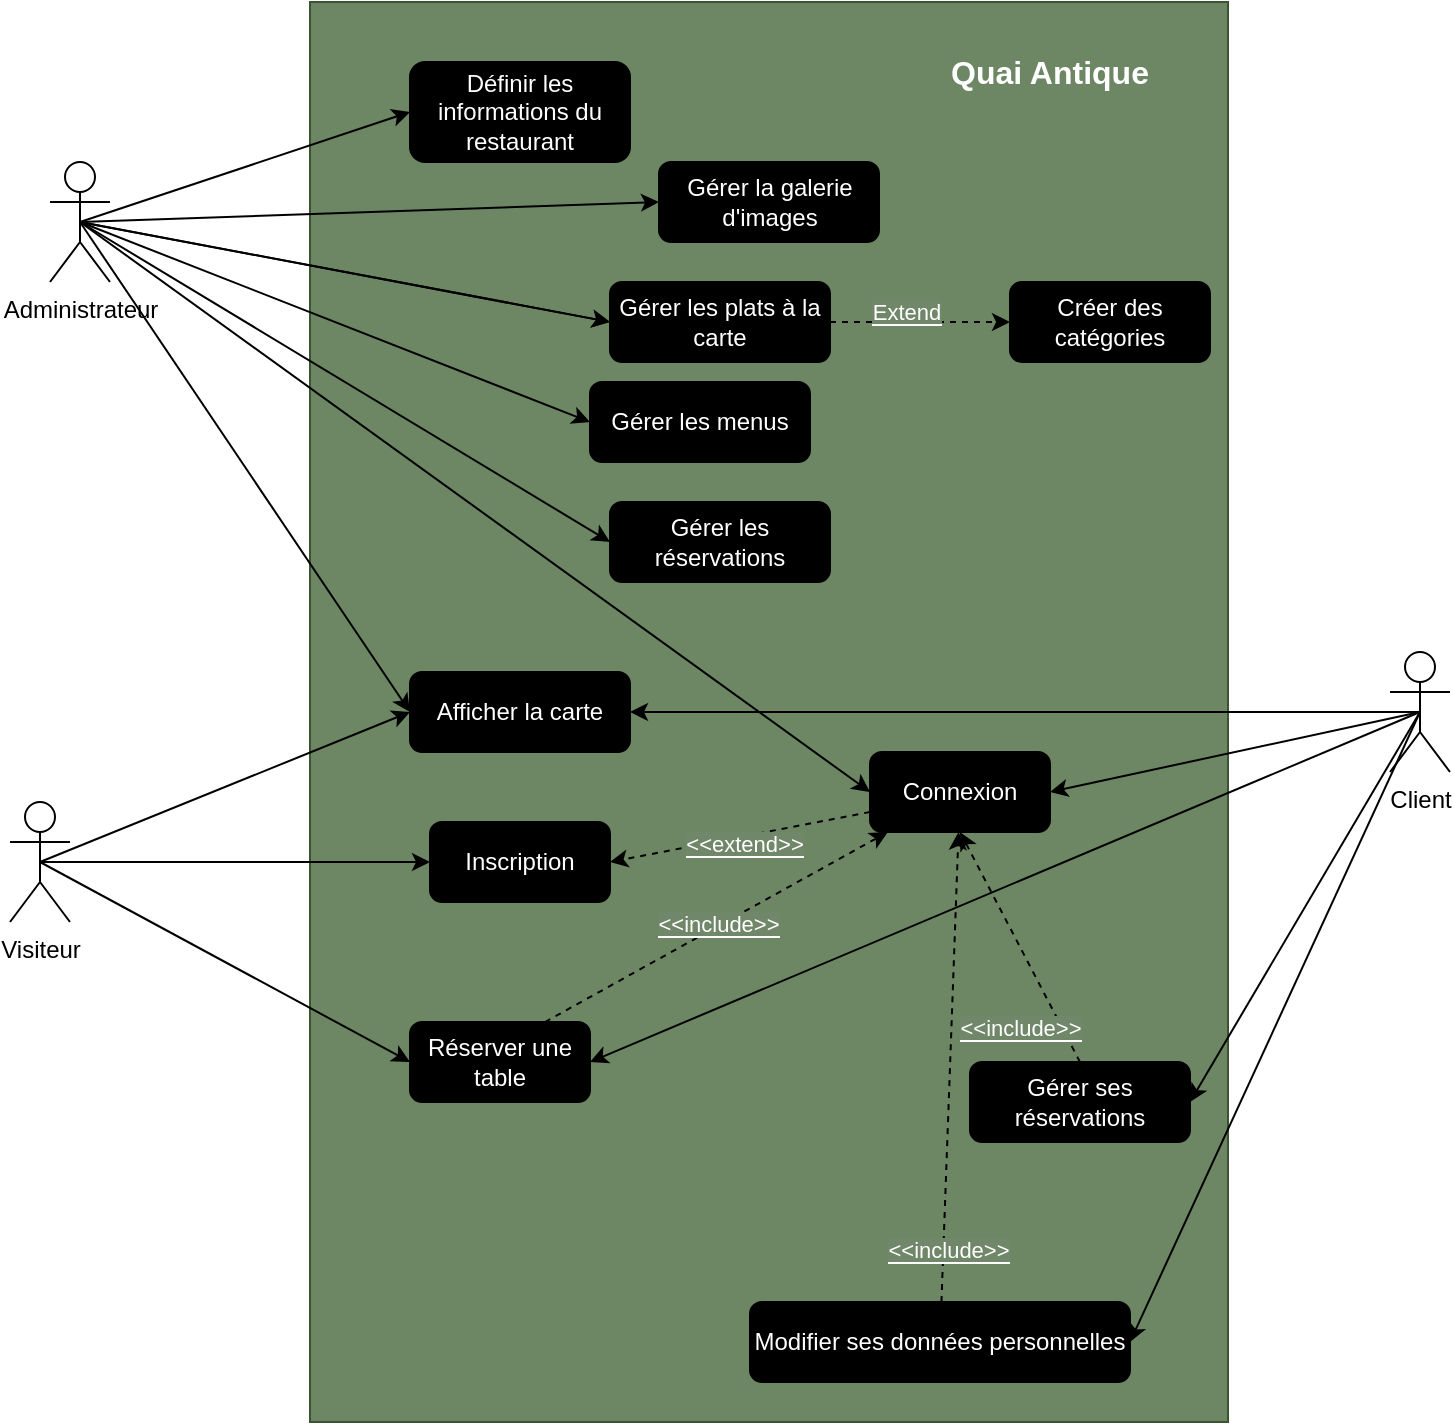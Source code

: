 <mxfile version="24.2.1" type="github">
  <diagram name="Page-1" id="wObHMNd0hMWonzHUW2xs">
    <mxGraphModel dx="1348" dy="770" grid="1" gridSize="10" guides="1" tooltips="1" connect="1" arrows="1" fold="1" page="1" pageScale="1" pageWidth="827" pageHeight="1169" math="0" shadow="0">
      <root>
        <mxCell id="0" />
        <mxCell id="1" parent="0" />
        <mxCell id="l24cMR9XIV8T3NMW_YDJ-3" value="" style="group;fillColor=#647687;fontColor=#ffffff;strokeColor=default;" vertex="1" connectable="0" parent="1">
          <mxGeometry x="200" y="250" width="459" height="710" as="geometry" />
        </mxCell>
        <mxCell id="l24cMR9XIV8T3NMW_YDJ-1" value="" style="rounded=0;whiteSpace=wrap;html=1;rotation=0;fillColor=#6d8764;fontColor=#ffffff;strokeColor=#3A5431;" vertex="1" parent="l24cMR9XIV8T3NMW_YDJ-3">
          <mxGeometry width="459" height="710" as="geometry" />
        </mxCell>
        <mxCell id="l24cMR9XIV8T3NMW_YDJ-2" value="&lt;font color=&quot;#ffffff&quot; style=&quot;font-size: 16px;&quot;&gt;&lt;b&gt;Quai Antique&lt;/b&gt;&lt;/font&gt;" style="text;html=1;align=center;verticalAlign=middle;whiteSpace=wrap;rounded=0;" vertex="1" parent="l24cMR9XIV8T3NMW_YDJ-3">
          <mxGeometry x="310" y="20" width="120" height="30" as="geometry" />
        </mxCell>
        <mxCell id="l24cMR9XIV8T3NMW_YDJ-75" style="rounded=0;orthogonalLoop=1;jettySize=auto;html=1;exitX=0;exitY=0.75;exitDx=0;exitDy=0;entryX=1;entryY=0.5;entryDx=0;entryDy=0;dashed=1;" edge="1" parent="l24cMR9XIV8T3NMW_YDJ-3" source="l24cMR9XIV8T3NMW_YDJ-8" target="l24cMR9XIV8T3NMW_YDJ-16">
          <mxGeometry relative="1" as="geometry" />
        </mxCell>
        <mxCell id="l24cMR9XIV8T3NMW_YDJ-76" value="&lt;span style=&quot;background-color: rgb(113, 135, 105);&quot;&gt;&lt;font color=&quot;#ffffff&quot;&gt;&amp;lt;&amp;lt;extend&amp;gt;&amp;gt;&lt;/font&gt;&lt;/span&gt;" style="edgeLabel;html=1;align=center;verticalAlign=middle;resizable=0;points=[];" vertex="1" connectable="0" parent="l24cMR9XIV8T3NMW_YDJ-75">
          <mxGeometry x="-0.023" y="3" relative="1" as="geometry">
            <mxPoint y="1" as="offset" />
          </mxGeometry>
        </mxCell>
        <mxCell id="l24cMR9XIV8T3NMW_YDJ-8" value="&lt;font color=&quot;#ffffff&quot;&gt;Connexion&lt;/font&gt;" style="rounded=1;whiteSpace=wrap;html=1;fillColor=#000000;" vertex="1" parent="l24cMR9XIV8T3NMW_YDJ-3">
          <mxGeometry x="280" y="375" width="90" height="40" as="geometry" />
        </mxCell>
        <mxCell id="l24cMR9XIV8T3NMW_YDJ-16" value="&lt;font color=&quot;#ffffff&quot;&gt;Inscription&lt;/font&gt;" style="rounded=1;whiteSpace=wrap;html=1;fillColor=#000000;" vertex="1" parent="l24cMR9XIV8T3NMW_YDJ-3">
          <mxGeometry x="60" y="410" width="90" height="40" as="geometry" />
        </mxCell>
        <mxCell id="l24cMR9XIV8T3NMW_YDJ-73" style="rounded=0;orthogonalLoop=1;jettySize=auto;html=1;exitX=0.75;exitY=0;exitDx=0;exitDy=0;dashed=1;" edge="1" parent="l24cMR9XIV8T3NMW_YDJ-3" source="l24cMR9XIV8T3NMW_YDJ-17" target="l24cMR9XIV8T3NMW_YDJ-8">
          <mxGeometry relative="1" as="geometry" />
        </mxCell>
        <mxCell id="l24cMR9XIV8T3NMW_YDJ-74" value="&lt;span style=&quot;background-color: rgb(113, 135, 105);&quot;&gt;&lt;font color=&quot;#ffffff&quot;&gt;&amp;lt;&amp;lt;include&amp;gt;&amp;gt;&lt;/font&gt;&lt;/span&gt;" style="edgeLabel;html=1;align=center;verticalAlign=middle;resizable=0;points=[];" vertex="1" connectable="0" parent="l24cMR9XIV8T3NMW_YDJ-73">
          <mxGeometry x="0.014" y="1" relative="1" as="geometry">
            <mxPoint as="offset" />
          </mxGeometry>
        </mxCell>
        <mxCell id="l24cMR9XIV8T3NMW_YDJ-17" value="&lt;font color=&quot;#ffffff&quot;&gt;Réserver une table&lt;/font&gt;" style="rounded=1;whiteSpace=wrap;html=1;fillColor=#000000;" vertex="1" parent="l24cMR9XIV8T3NMW_YDJ-3">
          <mxGeometry x="50" y="510" width="90" height="40" as="geometry" />
        </mxCell>
        <mxCell id="l24cMR9XIV8T3NMW_YDJ-18" value="&lt;font color=&quot;#ffffff&quot;&gt;Définir les informations du restaurant&lt;/font&gt;" style="rounded=1;whiteSpace=wrap;html=1;fillColor=#000000;" vertex="1" parent="l24cMR9XIV8T3NMW_YDJ-3">
          <mxGeometry x="50" y="30" width="110" height="50" as="geometry" />
        </mxCell>
        <mxCell id="l24cMR9XIV8T3NMW_YDJ-20" value="&lt;font color=&quot;#ffffff&quot;&gt;Gérer la galerie d&#39;images&lt;/font&gt;" style="rounded=1;whiteSpace=wrap;html=1;fillColor=#000000;" vertex="1" parent="l24cMR9XIV8T3NMW_YDJ-3">
          <mxGeometry x="174.5" y="80" width="110" height="40" as="geometry" />
        </mxCell>
        <mxCell id="l24cMR9XIV8T3NMW_YDJ-22" value="&lt;font color=&quot;#ffffff&quot;&gt;Gérer les menus&lt;/font&gt;" style="rounded=1;whiteSpace=wrap;html=1;fillColor=#000000;" vertex="1" parent="l24cMR9XIV8T3NMW_YDJ-3">
          <mxGeometry x="140" y="190" width="110" height="40" as="geometry" />
        </mxCell>
        <mxCell id="l24cMR9XIV8T3NMW_YDJ-23" value="&lt;font color=&quot;#ffffff&quot;&gt;Afficher la carte&lt;/font&gt;" style="rounded=1;whiteSpace=wrap;html=1;fillColor=#000000;" vertex="1" parent="l24cMR9XIV8T3NMW_YDJ-3">
          <mxGeometry x="50" y="335" width="110" height="40" as="geometry" />
        </mxCell>
        <mxCell id="l24cMR9XIV8T3NMW_YDJ-24" value="&lt;font color=&quot;#ffffff&quot;&gt;Gérer les réservations&lt;/font&gt;" style="rounded=1;whiteSpace=wrap;html=1;fillColor=#000000;" vertex="1" parent="l24cMR9XIV8T3NMW_YDJ-3">
          <mxGeometry x="150" y="250" width="110" height="40" as="geometry" />
        </mxCell>
        <mxCell id="l24cMR9XIV8T3NMW_YDJ-88" style="rounded=0;orthogonalLoop=1;jettySize=auto;html=1;exitX=0.5;exitY=0;exitDx=0;exitDy=0;entryX=0.5;entryY=1;entryDx=0;entryDy=0;dashed=1;" edge="1" parent="l24cMR9XIV8T3NMW_YDJ-3" source="l24cMR9XIV8T3NMW_YDJ-25" target="l24cMR9XIV8T3NMW_YDJ-8">
          <mxGeometry relative="1" as="geometry" />
        </mxCell>
        <mxCell id="l24cMR9XIV8T3NMW_YDJ-89" value="&lt;span style=&quot;background-color: rgb(113, 135, 105);&quot;&gt;&lt;font color=&quot;#ffffff&quot;&gt;&amp;lt;&amp;lt;include&amp;gt;&amp;gt;&lt;/font&gt;&lt;/span&gt;" style="edgeLabel;html=1;align=center;verticalAlign=middle;resizable=0;points=[];" vertex="1" connectable="0" parent="l24cMR9XIV8T3NMW_YDJ-88">
          <mxGeometry x="0.014" y="1" relative="1" as="geometry">
            <mxPoint x="1" y="41" as="offset" />
          </mxGeometry>
        </mxCell>
        <mxCell id="l24cMR9XIV8T3NMW_YDJ-25" value="&lt;font color=&quot;#ffffff&quot;&gt;Gérer ses réservations&lt;/font&gt;" style="rounded=1;whiteSpace=wrap;html=1;fillColor=#000000;" vertex="1" parent="l24cMR9XIV8T3NMW_YDJ-3">
          <mxGeometry x="330" y="530" width="110" height="40" as="geometry" />
        </mxCell>
        <mxCell id="l24cMR9XIV8T3NMW_YDJ-90" style="rounded=0;orthogonalLoop=1;jettySize=auto;html=1;dashed=1;" edge="1" parent="l24cMR9XIV8T3NMW_YDJ-3" source="l24cMR9XIV8T3NMW_YDJ-26" target="l24cMR9XIV8T3NMW_YDJ-8">
          <mxGeometry relative="1" as="geometry" />
        </mxCell>
        <mxCell id="l24cMR9XIV8T3NMW_YDJ-91" value="&lt;font style=&quot;background-color: rgb(113, 135, 105);&quot; color=&quot;#ffffff&quot;&gt;&amp;lt;&amp;lt;include&amp;gt;&amp;gt;&lt;/font&gt;" style="edgeLabel;html=1;align=center;verticalAlign=middle;resizable=0;points=[];" vertex="1" connectable="0" parent="l24cMR9XIV8T3NMW_YDJ-90">
          <mxGeometry x="-0.778" y="-2" relative="1" as="geometry">
            <mxPoint as="offset" />
          </mxGeometry>
        </mxCell>
        <mxCell id="l24cMR9XIV8T3NMW_YDJ-26" value="&lt;font color=&quot;#ffffff&quot;&gt;Modifier ses données personnelles&lt;/font&gt;" style="rounded=1;whiteSpace=wrap;html=1;fillColor=#000000;" vertex="1" parent="l24cMR9XIV8T3NMW_YDJ-3">
          <mxGeometry x="220" y="650" width="190" height="40" as="geometry" />
        </mxCell>
        <mxCell id="l24cMR9XIV8T3NMW_YDJ-84" style="edgeStyle=orthogonalEdgeStyle;rounded=0;orthogonalLoop=1;jettySize=auto;html=1;exitX=1;exitY=0.5;exitDx=0;exitDy=0;entryX=0;entryY=0.5;entryDx=0;entryDy=0;dashed=1;" edge="1" parent="l24cMR9XIV8T3NMW_YDJ-3" source="l24cMR9XIV8T3NMW_YDJ-21" target="l24cMR9XIV8T3NMW_YDJ-81">
          <mxGeometry relative="1" as="geometry" />
        </mxCell>
        <mxCell id="l24cMR9XIV8T3NMW_YDJ-85" value="&lt;span style=&quot;background-color: rgb(113, 135, 105);&quot;&gt;&lt;font color=&quot;#ffffff&quot;&gt;Extend&lt;/font&gt;&lt;/span&gt;" style="edgeLabel;html=1;align=center;verticalAlign=middle;resizable=0;points=[];" vertex="1" connectable="0" parent="l24cMR9XIV8T3NMW_YDJ-84">
          <mxGeometry x="-0.16" y="5" relative="1" as="geometry">
            <mxPoint as="offset" />
          </mxGeometry>
        </mxCell>
        <mxCell id="l24cMR9XIV8T3NMW_YDJ-21" value="&lt;font color=&quot;#ffffff&quot;&gt;Gérer les plats à la carte&lt;/font&gt;" style="rounded=1;whiteSpace=wrap;html=1;fillColor=#000000;" vertex="1" parent="l24cMR9XIV8T3NMW_YDJ-3">
          <mxGeometry x="150" y="140" width="110" height="40" as="geometry" />
        </mxCell>
        <mxCell id="l24cMR9XIV8T3NMW_YDJ-81" value="&lt;font color=&quot;#ffffff&quot;&gt;Créer des catégories&lt;/font&gt;" style="rounded=1;whiteSpace=wrap;html=1;fillColor=#000000;" vertex="1" parent="l24cMR9XIV8T3NMW_YDJ-3">
          <mxGeometry x="350" y="140" width="100" height="40" as="geometry" />
        </mxCell>
        <mxCell id="l24cMR9XIV8T3NMW_YDJ-45" style="rounded=0;orthogonalLoop=1;jettySize=auto;html=1;exitX=0.5;exitY=0.5;exitDx=0;exitDy=0;exitPerimeter=0;entryX=0;entryY=0.5;entryDx=0;entryDy=0;" edge="1" parent="1" source="l24cMR9XIV8T3NMW_YDJ-4" target="l24cMR9XIV8T3NMW_YDJ-18">
          <mxGeometry relative="1" as="geometry" />
        </mxCell>
        <mxCell id="l24cMR9XIV8T3NMW_YDJ-47" style="rounded=0;orthogonalLoop=1;jettySize=auto;html=1;exitX=0.5;exitY=0.5;exitDx=0;exitDy=0;exitPerimeter=0;entryX=0;entryY=0.5;entryDx=0;entryDy=0;" edge="1" parent="1" source="l24cMR9XIV8T3NMW_YDJ-4" target="l24cMR9XIV8T3NMW_YDJ-20">
          <mxGeometry relative="1" as="geometry" />
        </mxCell>
        <mxCell id="l24cMR9XIV8T3NMW_YDJ-50" style="rounded=0;orthogonalLoop=1;jettySize=auto;html=1;exitX=0.5;exitY=0.5;exitDx=0;exitDy=0;exitPerimeter=0;entryX=0;entryY=0.5;entryDx=0;entryDy=0;" edge="1" parent="1" source="l24cMR9XIV8T3NMW_YDJ-4" target="l24cMR9XIV8T3NMW_YDJ-21">
          <mxGeometry relative="1" as="geometry" />
        </mxCell>
        <mxCell id="l24cMR9XIV8T3NMW_YDJ-51" style="rounded=0;orthogonalLoop=1;jettySize=auto;html=1;exitX=0.5;exitY=0.5;exitDx=0;exitDy=0;exitPerimeter=0;entryX=0;entryY=0.5;entryDx=0;entryDy=0;" edge="1" parent="1" source="l24cMR9XIV8T3NMW_YDJ-4" target="l24cMR9XIV8T3NMW_YDJ-22">
          <mxGeometry relative="1" as="geometry" />
        </mxCell>
        <mxCell id="l24cMR9XIV8T3NMW_YDJ-52" style="rounded=0;orthogonalLoop=1;jettySize=auto;html=1;exitX=0.5;exitY=0.5;exitDx=0;exitDy=0;exitPerimeter=0;entryX=0;entryY=0.5;entryDx=0;entryDy=0;" edge="1" parent="1" source="l24cMR9XIV8T3NMW_YDJ-4" target="l24cMR9XIV8T3NMW_YDJ-24">
          <mxGeometry relative="1" as="geometry" />
        </mxCell>
        <mxCell id="l24cMR9XIV8T3NMW_YDJ-53" style="rounded=0;orthogonalLoop=1;jettySize=auto;html=1;exitX=0.5;exitY=0.5;exitDx=0;exitDy=0;exitPerimeter=0;entryX=0;entryY=0.5;entryDx=0;entryDy=0;" edge="1" parent="1" source="l24cMR9XIV8T3NMW_YDJ-4" target="l24cMR9XIV8T3NMW_YDJ-8">
          <mxGeometry relative="1" as="geometry" />
        </mxCell>
        <mxCell id="l24cMR9XIV8T3NMW_YDJ-69" style="rounded=0;orthogonalLoop=1;jettySize=auto;html=1;exitX=0.5;exitY=0.5;exitDx=0;exitDy=0;exitPerimeter=0;entryX=0;entryY=0.5;entryDx=0;entryDy=0;" edge="1" parent="1" source="l24cMR9XIV8T3NMW_YDJ-4" target="l24cMR9XIV8T3NMW_YDJ-23">
          <mxGeometry relative="1" as="geometry" />
        </mxCell>
        <mxCell id="l24cMR9XIV8T3NMW_YDJ-4" value="Administrateur" style="shape=umlActor;verticalLabelPosition=bottom;verticalAlign=top;html=1;outlineConnect=0;" vertex="1" parent="1">
          <mxGeometry x="70" y="330" width="30" height="60" as="geometry" />
        </mxCell>
        <mxCell id="l24cMR9XIV8T3NMW_YDJ-54" style="rounded=0;orthogonalLoop=1;jettySize=auto;html=1;exitX=0.5;exitY=0.5;exitDx=0;exitDy=0;exitPerimeter=0;entryX=1;entryY=0.5;entryDx=0;entryDy=0;" edge="1" parent="1" source="l24cMR9XIV8T3NMW_YDJ-5" target="l24cMR9XIV8T3NMW_YDJ-8">
          <mxGeometry relative="1" as="geometry" />
        </mxCell>
        <mxCell id="l24cMR9XIV8T3NMW_YDJ-67" style="rounded=0;orthogonalLoop=1;jettySize=auto;html=1;exitX=0.5;exitY=0.5;exitDx=0;exitDy=0;exitPerimeter=0;entryX=1;entryY=0.5;entryDx=0;entryDy=0;" edge="1" parent="1" source="l24cMR9XIV8T3NMW_YDJ-5" target="l24cMR9XIV8T3NMW_YDJ-23">
          <mxGeometry relative="1" as="geometry" />
        </mxCell>
        <mxCell id="l24cMR9XIV8T3NMW_YDJ-71" style="rounded=0;orthogonalLoop=1;jettySize=auto;html=1;exitX=0.5;exitY=0.5;exitDx=0;exitDy=0;exitPerimeter=0;entryX=1;entryY=0.5;entryDx=0;entryDy=0;" edge="1" parent="1" source="l24cMR9XIV8T3NMW_YDJ-5" target="l24cMR9XIV8T3NMW_YDJ-17">
          <mxGeometry relative="1" as="geometry" />
        </mxCell>
        <mxCell id="l24cMR9XIV8T3NMW_YDJ-86" style="rounded=0;orthogonalLoop=1;jettySize=auto;html=1;exitX=0.5;exitY=0.5;exitDx=0;exitDy=0;exitPerimeter=0;entryX=1;entryY=0.5;entryDx=0;entryDy=0;" edge="1" parent="1" source="l24cMR9XIV8T3NMW_YDJ-5" target="l24cMR9XIV8T3NMW_YDJ-25">
          <mxGeometry relative="1" as="geometry" />
        </mxCell>
        <mxCell id="l24cMR9XIV8T3NMW_YDJ-87" style="rounded=0;orthogonalLoop=1;jettySize=auto;html=1;exitX=0.5;exitY=0.5;exitDx=0;exitDy=0;exitPerimeter=0;entryX=1;entryY=0.5;entryDx=0;entryDy=0;" edge="1" parent="1" source="l24cMR9XIV8T3NMW_YDJ-5" target="l24cMR9XIV8T3NMW_YDJ-26">
          <mxGeometry relative="1" as="geometry" />
        </mxCell>
        <mxCell id="l24cMR9XIV8T3NMW_YDJ-5" value="Client" style="shape=umlActor;verticalLabelPosition=bottom;verticalAlign=top;html=1;outlineConnect=0;" vertex="1" parent="1">
          <mxGeometry x="740" y="575" width="30" height="60" as="geometry" />
        </mxCell>
        <mxCell id="l24cMR9XIV8T3NMW_YDJ-56" style="rounded=0;orthogonalLoop=1;jettySize=auto;html=1;exitX=0.5;exitY=0.5;exitDx=0;exitDy=0;exitPerimeter=0;entryX=0;entryY=0.5;entryDx=0;entryDy=0;" edge="1" parent="1" source="l24cMR9XIV8T3NMW_YDJ-7" target="l24cMR9XIV8T3NMW_YDJ-16">
          <mxGeometry relative="1" as="geometry" />
        </mxCell>
        <mxCell id="l24cMR9XIV8T3NMW_YDJ-68" style="rounded=0;orthogonalLoop=1;jettySize=auto;html=1;exitX=0.5;exitY=0.5;exitDx=0;exitDy=0;exitPerimeter=0;entryX=0;entryY=0.5;entryDx=0;entryDy=0;" edge="1" parent="1" source="l24cMR9XIV8T3NMW_YDJ-7" target="l24cMR9XIV8T3NMW_YDJ-23">
          <mxGeometry relative="1" as="geometry" />
        </mxCell>
        <mxCell id="l24cMR9XIV8T3NMW_YDJ-72" style="rounded=0;orthogonalLoop=1;jettySize=auto;html=1;exitX=0.5;exitY=0.5;exitDx=0;exitDy=0;exitPerimeter=0;entryX=0;entryY=0.5;entryDx=0;entryDy=0;" edge="1" parent="1" source="l24cMR9XIV8T3NMW_YDJ-7" target="l24cMR9XIV8T3NMW_YDJ-17">
          <mxGeometry relative="1" as="geometry" />
        </mxCell>
        <mxCell id="l24cMR9XIV8T3NMW_YDJ-7" value="Visiteur" style="shape=umlActor;verticalLabelPosition=bottom;verticalAlign=top;html=1;outlineConnect=0;" vertex="1" parent="1">
          <mxGeometry x="50" y="650" width="30" height="60" as="geometry" />
        </mxCell>
        <mxCell id="l24cMR9XIV8T3NMW_YDJ-77" value="" style="rounded=0;orthogonalLoop=1;jettySize=auto;html=1;exitX=0.5;exitY=0.5;exitDx=0;exitDy=0;exitPerimeter=0;entryX=0;entryY=0.5;entryDx=0;entryDy=0;" edge="1" parent="1" source="l24cMR9XIV8T3NMW_YDJ-4" target="l24cMR9XIV8T3NMW_YDJ-21">
          <mxGeometry relative="1" as="geometry">
            <mxPoint x="85" y="360" as="sourcePoint" />
            <mxPoint x="450" y="790" as="targetPoint" />
          </mxGeometry>
        </mxCell>
      </root>
    </mxGraphModel>
  </diagram>
</mxfile>
